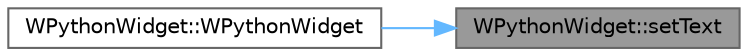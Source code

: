 digraph "WPythonWidget::setText"
{
 // LATEX_PDF_SIZE
  bgcolor="transparent";
  edge [fontname=Helvetica,fontsize=10,labelfontname=Helvetica,labelfontsize=10];
  node [fontname=Helvetica,fontsize=10,shape=box,height=0.2,width=0.4];
  rankdir="RL";
  Node1 [id="Node000001",label="WPythonWidget::setText",height=0.2,width=0.4,color="gray40", fillcolor="grey60", style="filled", fontcolor="black",tooltip=" "];
  Node1 -> Node2 [id="edge1_Node000001_Node000002",dir="back",color="steelblue1",style="solid",tooltip=" "];
  Node2 [id="Node000002",label="WPythonWidget::WPythonWidget",height=0.2,width=0.4,color="grey40", fillcolor="white", style="filled",URL="$class_w_python_widget.html#abbcec6907bc33865aef0faeaef66d65a",tooltip=" "];
}
